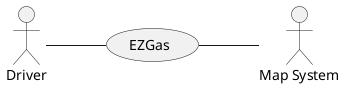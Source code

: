 @startuml
  left to right direction
  actor Driver as a
  actor "Map System" as ms
  a -- ( EZGas )
  ( EZGas ) -- ms
@enduml
